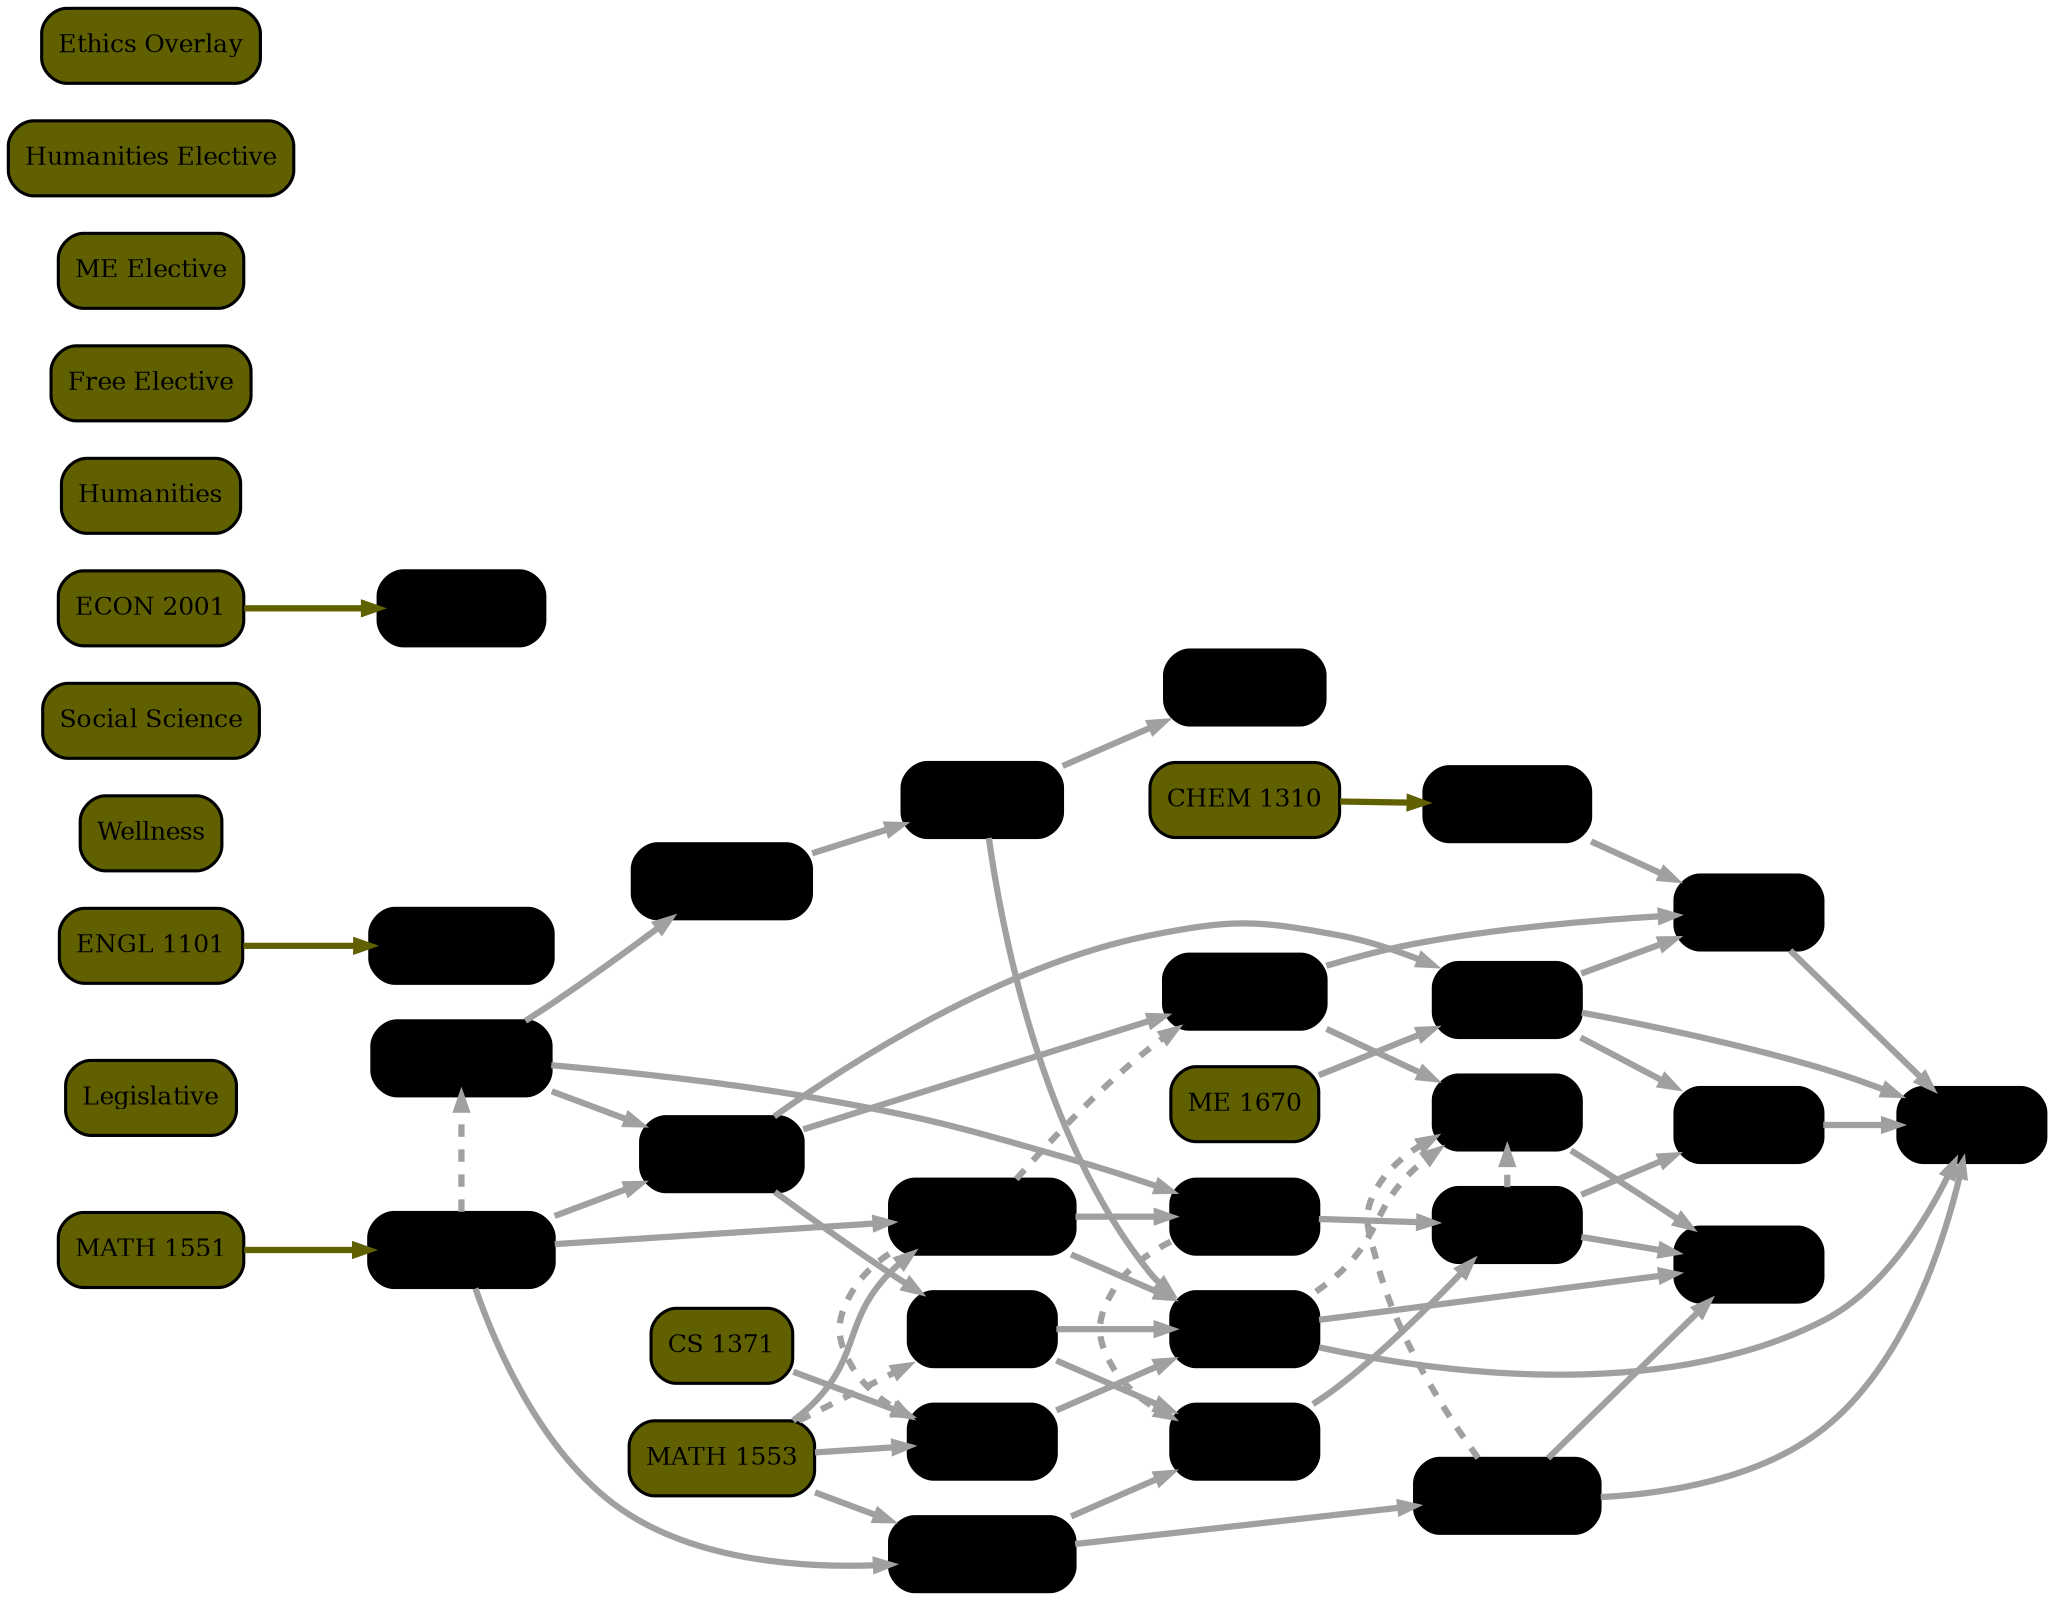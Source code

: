 digraph Curriculum {
	node [color=black fontsize=12 penwidth=1.5 shape=box style="rounded, filled"]
	edge [arrowsize=0.65 penwidth=3]
	rankdir=LR
	"CHEM 1310" [fillcolor="#606000"]
	"MATH 1551" [fillcolor="#606000"]
	"MATH 1553" [fillcolor="#606000"]
	Legislative [fillcolor="#606000"]
	"ENGL 1101" [fillcolor="#606000"]
	Wellness [fillcolor="#606000"]
	"PHYS 2211" [fillcolor="#000000"]
	"MATH 1552" -> "PHYS 2211" [color="#a0a0a0" constraint=false style=dashed]
	"MATH 1552" [fillcolor="#000000"]
	"MATH 1551" -> "MATH 1552" [color="#606000" style=solid]
	"CS 1371" [fillcolor="#606000"]
	"ME 1670" [fillcolor="#606000"]
	"ENGL 1102" [fillcolor="#000000"]
	"ENGL 1101" -> "ENGL 1102" [color="#606000" style=solid]
	"PHYS 2212" [fillcolor="#000000"]
	"PHYS 2211" -> "PHYS 2212" [color="#a0a0a0" style=solid]
	"MATH 2551" [fillcolor="#000000"]
	"MATH 1552" -> "MATH 2551" [color="#a0a0a0" style=solid]
	"MATH 1553" -> "MATH 2551" [color="#a0a0a0" style=solid]
	"ME 2110" [fillcolor="#000000"]
	"ME 1670" -> "ME 2110" [color="#a0a0a0" style=solid]
	"COE 2001" -> "ME 2110" [color="#a0a0a0" style=solid]
	"MSE 2001" [fillcolor="#000000"]
	"CHEM 1310" -> "MSE 2001" [color="#606000" style=solid]
	"COE 2001" [fillcolor="#000000"]
	"MATH 1552" -> "COE 2001" [color="#a0a0a0" style=solid]
	"PHYS 2211" -> "COE 2001" [color="#a0a0a0" style=solid]
	"ECE 3710" [fillcolor="#000000"]
	"PHYS 2212" -> "ECE 3710" [color="#a0a0a0" style=solid]
	"MATH 2552" [fillcolor="#000000"]
	"MATH 1552" -> "MATH 2552" [color="#a0a0a0" style=solid]
	"MATH 1553" -> "MATH 2552" [color="#a0a0a0" style=solid]
	"ME 2016" [fillcolor="#000000"]
	"MATH 1553" -> "ME 2016" [color="#a0a0a0" style=solid]
	"MATH 2552" -> "ME 2016" [color="#a0a0a0" constraint=false style=dashed]
	"CS 1371" -> "ME 2016" [color="#a0a0a0" style=solid]
	"ME 2202" [fillcolor="#000000"]
	"COE 2001" -> "ME 2202" [color="#a0a0a0" style=solid]
	"MATH 1553" -> "ME 2202" [color="#a0a0a0" constraint=false style=dashed]
	"Social Science" [fillcolor="#606000"]
	"ECE 3741" [fillcolor="#000000"]
	"ECE 3710" -> "ECE 3741" [color="#a0a0a0" style=solid]
	"COE 3001" [fillcolor="#000000"]
	"COE 2001" -> "COE 3001" [color="#a0a0a0" style=solid]
	"MATH 2552" -> "COE 3001" [color="#a0a0a0" constraint=false style=dashed]
	"ME 3322" [fillcolor="#000000"]
	"PHYS 2211" -> "ME 3322" [color="#a0a0a0" style=solid]
	"MATH 2552" -> "ME 3322" [color="#a0a0a0" style=solid]
	"ME 3340" [fillcolor="#000000"]
	"ME 2202" -> "ME 3340" [color="#a0a0a0" style=solid]
	"MATH 2551" -> "ME 3340" [color="#a0a0a0" style=solid]
	"ME 3322" -> "ME 3340" [color="#a0a0a0" constraint=false style=dashed]
	"ECON 2001" [fillcolor="#606000"]
	Humanities [fillcolor="#606000"]
	"ME 3017" [fillcolor="#000000"]
	"ME 2202" -> "ME 3017" [color="#a0a0a0" style=solid]
	"ME 2016" -> "ME 3017" [color="#a0a0a0" style=solid]
	"MATH 2552" -> "ME 3017" [color="#a0a0a0" style=solid]
	"ECE 3710" -> "ME 3017" [color="#a0a0a0" style=solid]
	"ME 3345" [fillcolor="#000000"]
	"ME 3322" -> "ME 3345" [color="#a0a0a0" style=solid]
	"ME 3340" -> "ME 3345" [color="#a0a0a0" style=solid]
	"ME 3057" [fillcolor="#000000"]
	"COE 3001" -> "ME 3057" [color="#a0a0a0" style=solid]
	"ME 3017" -> "ME 3057" [color="#a0a0a0" constraint=false style=dashed]
	"ME 3345" -> "ME 3057" [color="#a0a0a0" constraint=false style=dashed]
	"MATH 3670" -> "ME 3057" [color="#a0a0a0" constraint=false style=dashed]
	"ISYE 3025" [fillcolor="#000000"]
	"ECON 2001" -> "ISYE 3025" [color="#606000" style=solid]
	"MATH 3670" [fillcolor="#000000"]
	"MATH 2551" -> "MATH 3670" [color="#a0a0a0" style=solid]
	"ME 3180" [fillcolor="#000000"]
	"ME 2110" -> "ME 3180" [color="#a0a0a0" style=solid]
	"ME 3345" -> "ME 3180" [color="#a0a0a0" style=solid]
	"ME 3210" [fillcolor="#000000"]
	"MSE 2001" -> "ME 3210" [color="#a0a0a0" style=solid]
	"ME 2110" -> "ME 3210" [color="#a0a0a0" style=solid]
	"COE 3001" -> "ME 3210" [color="#a0a0a0" style=solid]
	"ME 4056" [fillcolor="#000000"]
	"ME 3057" -> "ME 4056" [color="#a0a0a0" style=solid]
	"ME 3345" -> "ME 4056" [color="#a0a0a0" style=solid]
	"ME 3017" -> "ME 4056" [color="#a0a0a0" style=solid]
	"MATH 3670" -> "ME 4056" [color="#a0a0a0" style=solid]
	"Free Elective" [fillcolor="#606000"]
	"ME 4182" [fillcolor="#000000"]
	"ME 3210" -> "ME 4182" [color="#a0a0a0" style=solid]
	"ME 3180" -> "ME 4182" [color="#a0a0a0" style=solid]
	"ME 3017" -> "ME 4182" [color="#a0a0a0" style=solid]
	"MATH 3670" -> "ME 4182" [color="#a0a0a0" style=solid]
	"ME 2110" -> "ME 4182" [color="#a0a0a0" style=solid]
	"ME Elective" [fillcolor="#606000"]
	"Humanities Elective" [fillcolor="#606000"]
	"Ethics Overlay" [fillcolor="#606000"]
}
